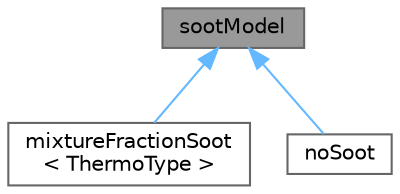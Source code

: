 digraph "sootModel"
{
 // LATEX_PDF_SIZE
  bgcolor="transparent";
  edge [fontname=Helvetica,fontsize=10,labelfontname=Helvetica,labelfontsize=10];
  node [fontname=Helvetica,fontsize=10,shape=box,height=0.2,width=0.4];
  Node1 [id="Node000001",label="sootModel",height=0.2,width=0.4,color="gray40", fillcolor="grey60", style="filled", fontcolor="black",tooltip="Base class for soor models."];
  Node1 -> Node2 [id="edge1_Node000001_Node000002",dir="back",color="steelblue1",style="solid",tooltip=" "];
  Node2 [id="Node000002",label="mixtureFractionSoot\l\< ThermoType \>",height=0.2,width=0.4,color="gray40", fillcolor="white", style="filled",URL="$classFoam_1_1radiation_1_1mixtureFractionSoot.html",tooltip="This soot model is purely an state model. The amount of soot produced is determined by a single step ..."];
  Node1 -> Node3 [id="edge2_Node000001_Node000003",dir="back",color="steelblue1",style="solid",tooltip=" "];
  Node3 [id="Node000003",label="noSoot",height=0.2,width=0.4,color="gray40", fillcolor="white", style="filled",URL="$classFoam_1_1radiation_1_1noSoot.html",tooltip="noSoot"];
}
